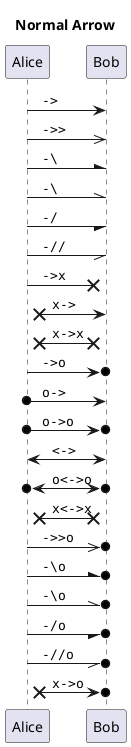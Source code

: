 @startuml
title Normal Arrow

participant Alice as a
participant Bob as b

a -> b : "" -> ""
a ->> b : "" ->> ""
a -\ b : "" -\ ""
a -\\ b : "" -\\ ""
a -/ b : "" -/ ""
a -// b : "" -// ""
a ->x b : "" ->x ""
a x-> b : "" x-> ""
a x->x b : "" x->x ""
a ->o b : "" ->o ""
a o-> b : "" o-> ""
a o->o b : "" o->o ""
a <-> b : "" <-> ""
a o<->o b : "" o<->o ""
a x<->x b : "" x<->x ""
a ->>o b : "" ->>o ""
a -\o b : "" -\o ""
a -\\o b : "" -\\o ""
a -/o b : "" -/o ""
a -//o b : "" -//o ""
a x->o b : "" x->o ""

@enduml